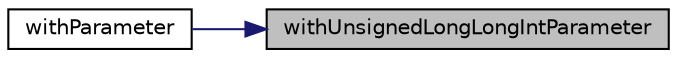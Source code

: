 digraph "withUnsignedLongLongIntParameter"
{
 // LATEX_PDF_SIZE
  edge [fontname="Helvetica",fontsize="10",labelfontname="Helvetica",labelfontsize="10"];
  node [fontname="Helvetica",fontsize="10",shape=record];
  rankdir="RL";
  Node1 [label="withUnsignedLongLongIntParameter",height=0.2,width=0.4,color="black", fillcolor="grey75", style="filled", fontcolor="black",tooltip=" "];
  Node1 -> Node2 [dir="back",color="midnightblue",fontsize="10",style="solid",fontname="Helvetica"];
  Node2 [label="withParameter",height=0.2,width=0.4,color="black", fillcolor="white", style="filled",URL="$class_mock_actual_call.html#a29bbdaf56c0d752edb812610283e5bec",tooltip=" "];
}
